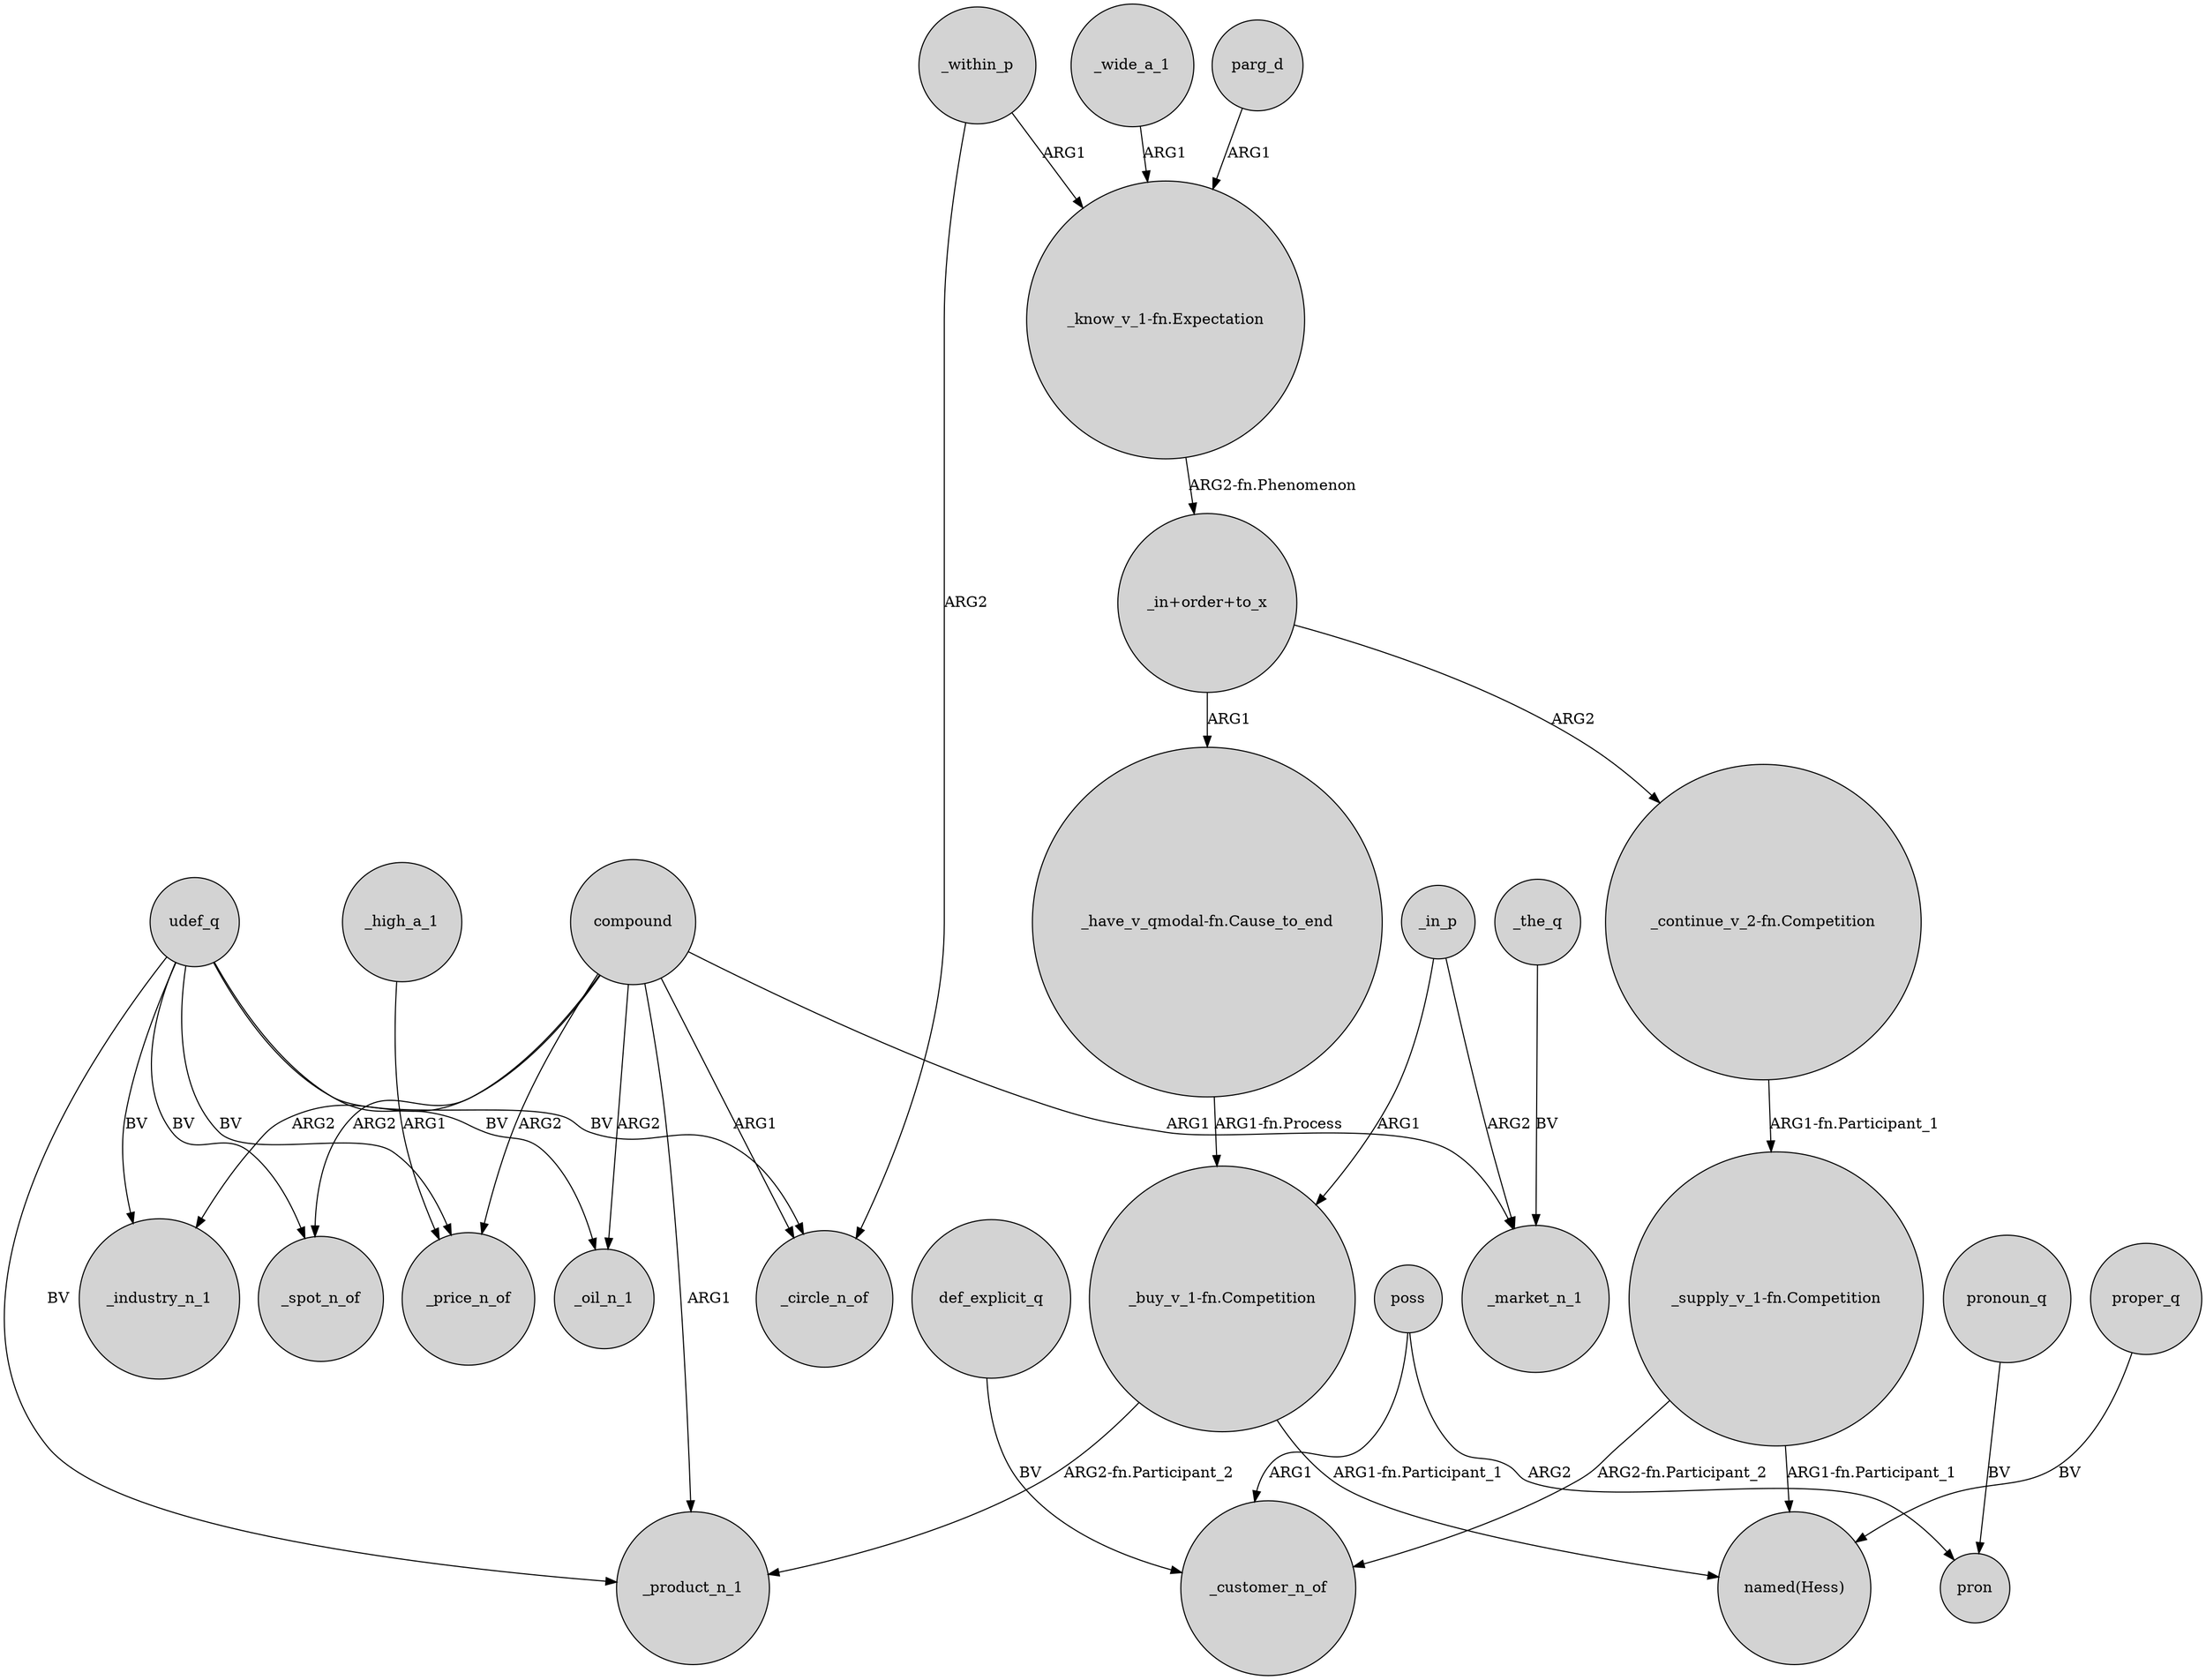 digraph {
	node [shape=circle style=filled]
	udef_q -> _circle_n_of [label=BV]
	compound -> _industry_n_1 [label=ARG2]
	udef_q -> _price_n_of [label=BV]
	udef_q -> _oil_n_1 [label=BV]
	"_supply_v_1-fn.Competition" -> _customer_n_of [label="ARG2-fn.Participant_2"]
	"_in+order+to_x" -> "_continue_v_2-fn.Competition" [label=ARG2]
	udef_q -> _product_n_1 [label=BV]
	parg_d -> "_know_v_1-fn.Expectation" [label=ARG1]
	"_supply_v_1-fn.Competition" -> "named(Hess)" [label="ARG1-fn.Participant_1"]
	_wide_a_1 -> "_know_v_1-fn.Expectation" [label=ARG1]
	_in_p -> "_buy_v_1-fn.Competition" [label=ARG1]
	_the_q -> _market_n_1 [label=BV]
	compound -> _spot_n_of [label=ARG2]
	_high_a_1 -> _price_n_of [label=ARG1]
	_within_p -> _circle_n_of [label=ARG2]
	pronoun_q -> pron [label=BV]
	poss -> pron [label=ARG2]
	_in_p -> _market_n_1 [label=ARG2]
	compound -> _price_n_of [label=ARG2]
	"_in+order+to_x" -> "_have_v_qmodal-fn.Cause_to_end" [label=ARG1]
	"_buy_v_1-fn.Competition" -> _product_n_1 [label="ARG2-fn.Participant_2"]
	"_buy_v_1-fn.Competition" -> "named(Hess)" [label="ARG1-fn.Participant_1"]
	"_have_v_qmodal-fn.Cause_to_end" -> "_buy_v_1-fn.Competition" [label="ARG1-fn.Process"]
	"_know_v_1-fn.Expectation" -> "_in+order+to_x" [label="ARG2-fn.Phenomenon"]
	compound -> _oil_n_1 [label=ARG2]
	proper_q -> "named(Hess)" [label=BV]
	_within_p -> "_know_v_1-fn.Expectation" [label=ARG1]
	udef_q -> _industry_n_1 [label=BV]
	poss -> _customer_n_of [label=ARG1]
	compound -> _product_n_1 [label=ARG1]
	"_continue_v_2-fn.Competition" -> "_supply_v_1-fn.Competition" [label="ARG1-fn.Participant_1"]
	compound -> _market_n_1 [label=ARG1]
	udef_q -> _spot_n_of [label=BV]
	def_explicit_q -> _customer_n_of [label=BV]
	compound -> _circle_n_of [label=ARG1]
}
